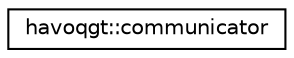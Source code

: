 digraph "Graphical Class Hierarchy"
{
  edge [fontname="Helvetica",fontsize="10",labelfontname="Helvetica",labelfontsize="10"];
  node [fontname="Helvetica",fontsize="10",shape=record];
  rankdir="LR";
  Node1 [label="havoqgt::communicator",height=0.2,width=0.4,color="black", fillcolor="white", style="filled",URL="$classhavoqgt_1_1communicator.html"];
}
